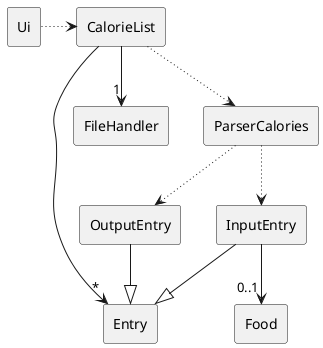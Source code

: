 @startuml

rectangle CalorieList
rectangle InputEntry
rectangle OutputEntry
rectangle Food

rectangle Entry
rectangle FileHandler
rectangle Ui
rectangle ParserCalories

CalorieList -> "*" Entry
CalorieList --> "1" FileHandler
CalorieList --[dotted]> ParserCalories

Ui -[dotted]> CalorieList

InputEntry --|> Entry
OutputEntry --|> Entry
InputEntry --> "0..1" Food

ParserCalories -[dotted]-> InputEntry
ParserCalories -[dotted]-> OutputEntry

@enduml